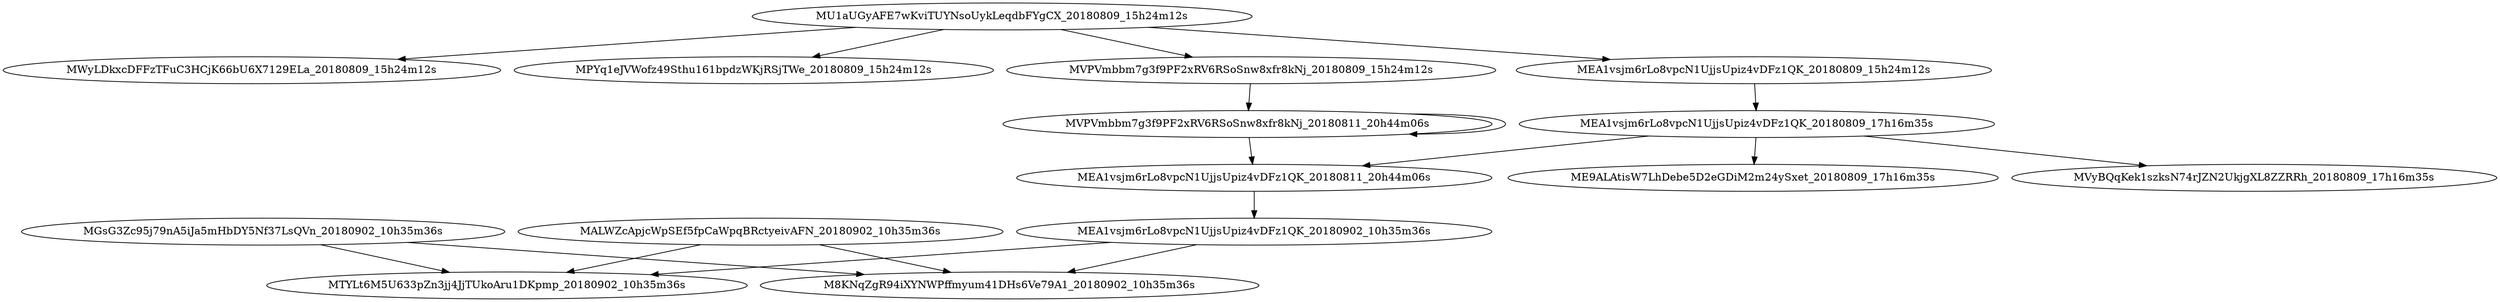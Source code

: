 digraph{rankdir=TB;MU1aUGyAFE7wKviTUYNsoUykLeqdbFYgCX_20180809_15h24m12s -> MWyLDkxcDFFzTFuC3HCjK66bU6X7129ELa_20180809_15h24m12s;
MU1aUGyAFE7wKviTUYNsoUykLeqdbFYgCX_20180809_15h24m12s -> MPYq1eJVWofz49Sthu161bpdzWKjRSjTWe_20180809_15h24m12s;
MGsG3Zc95j79nA5iJa5mHbDY5Nf37LsQVn_20180902_10h35m36s -> MTYLt6M5U633pZn3jj4JjTUkoAru1DKpmp_20180902_10h35m36s;
MVPVmbbm7g3f9PF2xRV6RSoSnw8xfr8kNj_20180809_15h24m12s -> MVPVmbbm7g3f9PF2xRV6RSoSnw8xfr8kNj_20180811_20h44m06s;
MEA1vsjm6rLo8vpcN1UjjsUpiz4vDFz1QK_20180809_15h24m12s -> MEA1vsjm6rLo8vpcN1UjjsUpiz4vDFz1QK_20180809_17h16m35s;
MU1aUGyAFE7wKviTUYNsoUykLeqdbFYgCX_20180809_15h24m12s -> MEA1vsjm6rLo8vpcN1UjjsUpiz4vDFz1QK_20180809_15h24m12s;
MALWZcApjcWpSEf5fpCaWpqBRctyeivAFN_20180902_10h35m36s -> MTYLt6M5U633pZn3jj4JjTUkoAru1DKpmp_20180902_10h35m36s;
MEA1vsjm6rLo8vpcN1UjjsUpiz4vDFz1QK_20180809_17h16m35s -> MVyBQqKek1szksN74rJZN2UkjgXL8ZZRRh_20180809_17h16m35s;
MVPVmbbm7g3f9PF2xRV6RSoSnw8xfr8kNj_20180811_20h44m06s -> MEA1vsjm6rLo8vpcN1UjjsUpiz4vDFz1QK_20180811_20h44m06s;
MEA1vsjm6rLo8vpcN1UjjsUpiz4vDFz1QK_20180902_10h35m36s -> MTYLt6M5U633pZn3jj4JjTUkoAru1DKpmp_20180902_10h35m36s;
MU1aUGyAFE7wKviTUYNsoUykLeqdbFYgCX_20180809_15h24m12s -> MVPVmbbm7g3f9PF2xRV6RSoSnw8xfr8kNj_20180809_15h24m12s;
MVPVmbbm7g3f9PF2xRV6RSoSnw8xfr8kNj_20180811_20h44m06s -> MVPVmbbm7g3f9PF2xRV6RSoSnw8xfr8kNj_20180811_20h44m06s;
MEA1vsjm6rLo8vpcN1UjjsUpiz4vDFz1QK_20180811_20h44m06s -> MEA1vsjm6rLo8vpcN1UjjsUpiz4vDFz1QK_20180902_10h35m36s;
MGsG3Zc95j79nA5iJa5mHbDY5Nf37LsQVn_20180902_10h35m36s -> M8KNqZgR94iXYNWPffmyum41DHs6Ve79A1_20180902_10h35m36s;
MEA1vsjm6rLo8vpcN1UjjsUpiz4vDFz1QK_20180809_17h16m35s -> MEA1vsjm6rLo8vpcN1UjjsUpiz4vDFz1QK_20180811_20h44m06s;
MALWZcApjcWpSEf5fpCaWpqBRctyeivAFN_20180902_10h35m36s -> M8KNqZgR94iXYNWPffmyum41DHs6Ve79A1_20180902_10h35m36s;
MEA1vsjm6rLo8vpcN1UjjsUpiz4vDFz1QK_20180902_10h35m36s -> M8KNqZgR94iXYNWPffmyum41DHs6Ve79A1_20180902_10h35m36s;
MEA1vsjm6rLo8vpcN1UjjsUpiz4vDFz1QK_20180809_17h16m35s -> ME9ALAtisW7LhDebe5D2eGDiM2m24ySxet_20180809_17h16m35s;
}